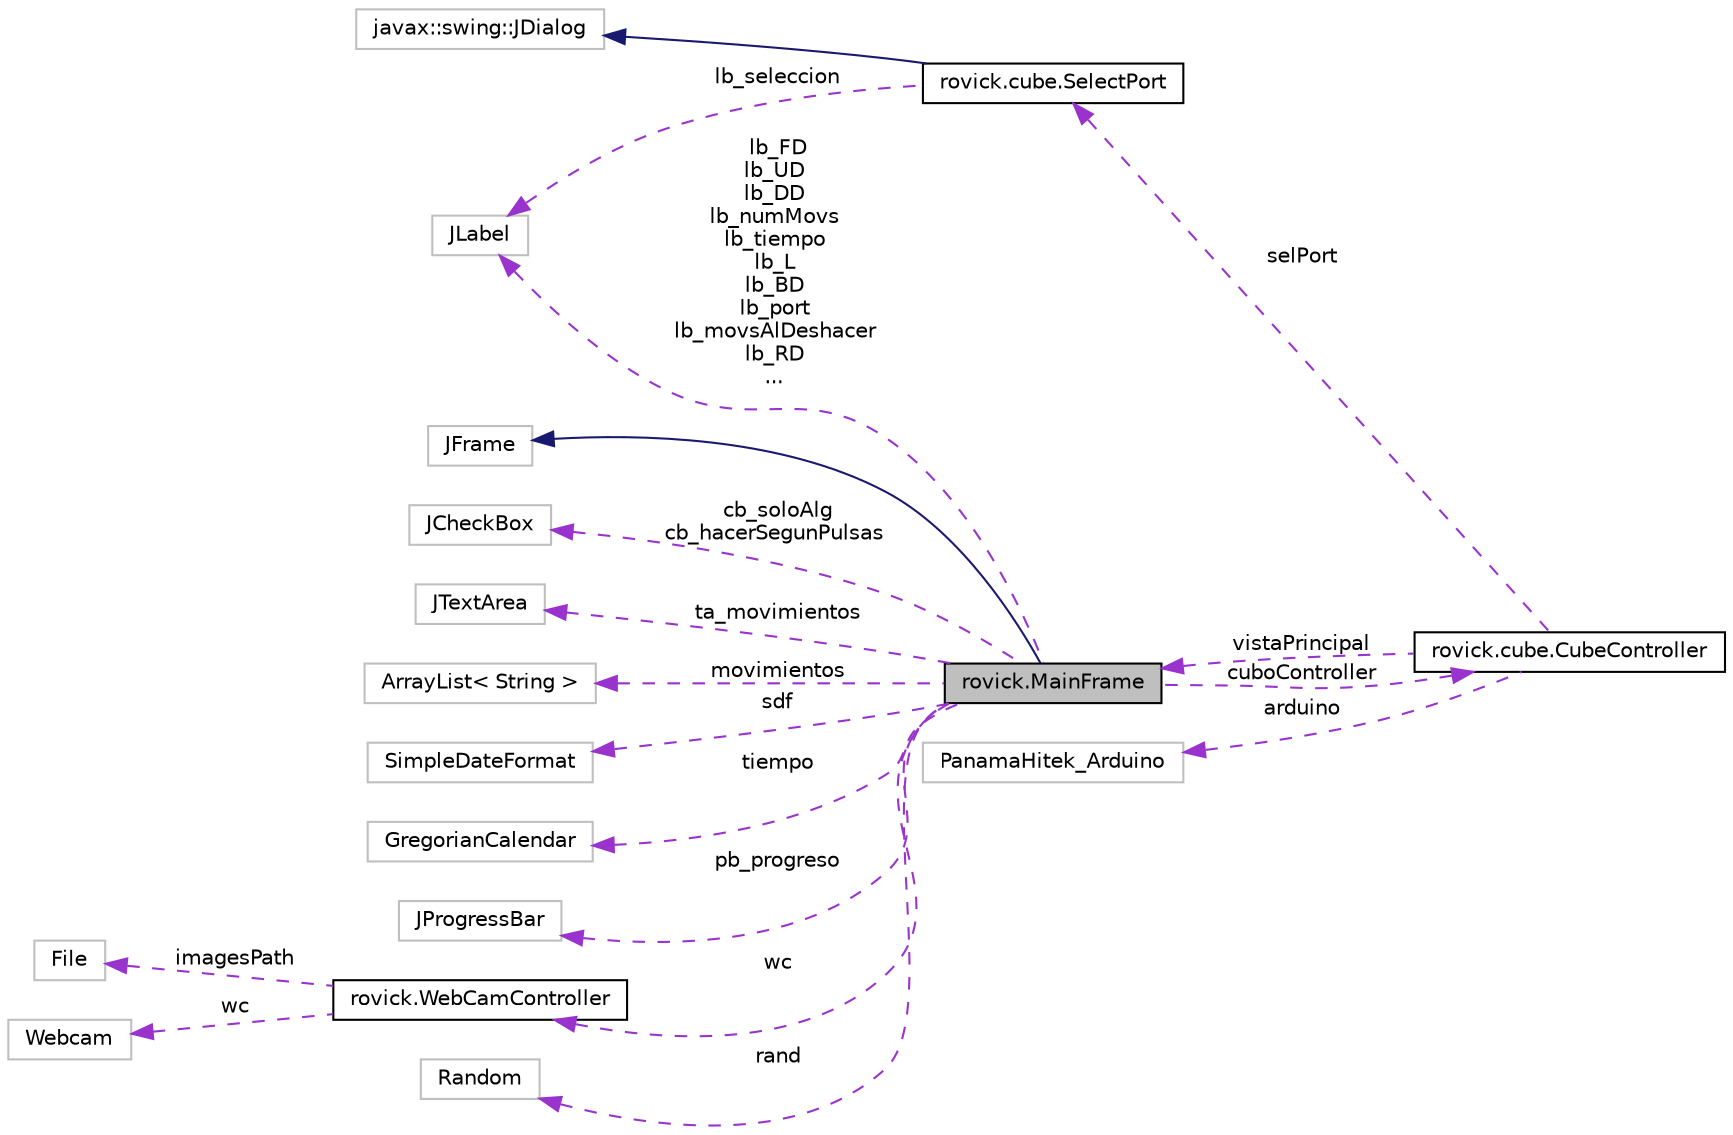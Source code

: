 digraph "rovick.MainFrame"
{
  edge [fontname="Helvetica",fontsize="10",labelfontname="Helvetica",labelfontsize="10"];
  node [fontname="Helvetica",fontsize="10",shape=record];
  rankdir="LR";
  Node2 [label="rovick.MainFrame",height=0.2,width=0.4,color="black", fillcolor="grey75", style="filled", fontcolor="black"];
  Node3 -> Node2 [dir="back",color="midnightblue",fontsize="10",style="solid",fontname="Helvetica"];
  Node3 [label="JFrame",height=0.2,width=0.4,color="grey75", fillcolor="white", style="filled"];
  Node4 -> Node2 [dir="back",color="darkorchid3",fontsize="10",style="dashed",label=" cb_soloAlg\ncb_hacerSegunPulsas" ,fontname="Helvetica"];
  Node4 [label="JCheckBox",height=0.2,width=0.4,color="grey75", fillcolor="white", style="filled"];
  Node5 -> Node2 [dir="back",color="darkorchid3",fontsize="10",style="dashed",label=" ta_movimientos" ,fontname="Helvetica"];
  Node5 [label="JTextArea",height=0.2,width=0.4,color="grey75", fillcolor="white", style="filled"];
  Node6 -> Node2 [dir="back",color="darkorchid3",fontsize="10",style="dashed",label=" cuboController" ,fontname="Helvetica"];
  Node6 [label="rovick.cube.CubeController",height=0.2,width=0.4,color="black", fillcolor="white", style="filled",URL="$classrovick_1_1cube_1_1_cube_controller.html",tooltip="Clase que se encarga de los movimientos del cubo de rubick. "];
  Node7 -> Node6 [dir="back",color="darkorchid3",fontsize="10",style="dashed",label=" selPort" ,fontname="Helvetica"];
  Node7 [label="rovick.cube.SelectPort",height=0.2,width=0.4,color="black", fillcolor="white", style="filled",URL="$classrovick_1_1cube_1_1_select_port.html",tooltip="Pequeña vista para seleccionar el puerto en el que está el arduino conectado. "];
  Node8 -> Node7 [dir="back",color="midnightblue",fontsize="10",style="solid",fontname="Helvetica"];
  Node8 [label="javax::swing::JDialog",height=0.2,width=0.4,color="grey75", fillcolor="white", style="filled"];
  Node9 -> Node7 [dir="back",color="darkorchid3",fontsize="10",style="dashed",label=" lb_seleccion" ,fontname="Helvetica"];
  Node9 [label="JLabel",height=0.2,width=0.4,color="grey75", fillcolor="white", style="filled"];
  Node2 -> Node6 [dir="back",color="darkorchid3",fontsize="10",style="dashed",label=" vistaPrincipal" ,fontname="Helvetica"];
  Node10 -> Node6 [dir="back",color="darkorchid3",fontsize="10",style="dashed",label=" arduino" ,fontname="Helvetica"];
  Node10 [label="PanamaHitek_Arduino",height=0.2,width=0.4,color="grey75", fillcolor="white", style="filled"];
  Node11 -> Node2 [dir="back",color="darkorchid3",fontsize="10",style="dashed",label=" movimientos" ,fontname="Helvetica"];
  Node11 [label="ArrayList\< String \>",height=0.2,width=0.4,color="grey75", fillcolor="white", style="filled"];
  Node12 -> Node2 [dir="back",color="darkorchid3",fontsize="10",style="dashed",label=" sdf" ,fontname="Helvetica"];
  Node12 [label="SimpleDateFormat",height=0.2,width=0.4,color="grey75", fillcolor="white", style="filled"];
  Node13 -> Node2 [dir="back",color="darkorchid3",fontsize="10",style="dashed",label=" tiempo" ,fontname="Helvetica"];
  Node13 [label="GregorianCalendar",height=0.2,width=0.4,color="grey75", fillcolor="white", style="filled"];
  Node9 -> Node2 [dir="back",color="darkorchid3",fontsize="10",style="dashed",label=" lb_FD\nlb_UD\nlb_DD\nlb_numMovs\nlb_tiempo\nlb_L\nlb_BD\nlb_port\nlb_movsAlDeshacer\nlb_RD\n..." ,fontname="Helvetica"];
  Node14 -> Node2 [dir="back",color="darkorchid3",fontsize="10",style="dashed",label=" pb_progreso" ,fontname="Helvetica"];
  Node14 [label="JProgressBar",height=0.2,width=0.4,color="grey75", fillcolor="white", style="filled"];
  Node15 -> Node2 [dir="back",color="darkorchid3",fontsize="10",style="dashed",label=" wc" ,fontname="Helvetica"];
  Node15 [label="rovick.WebCamController",height=0.2,width=0.4,color="black", fillcolor="white", style="filled",URL="$classrovick_1_1_web_cam_controller.html",tooltip="Clase encargada de el control de la Camara Web. "];
  Node16 -> Node15 [dir="back",color="darkorchid3",fontsize="10",style="dashed",label=" imagesPath" ,fontname="Helvetica"];
  Node16 [label="File",height=0.2,width=0.4,color="grey75", fillcolor="white", style="filled"];
  Node17 -> Node15 [dir="back",color="darkorchid3",fontsize="10",style="dashed",label=" wc" ,fontname="Helvetica"];
  Node17 [label="Webcam",height=0.2,width=0.4,color="grey75", fillcolor="white", style="filled"];
  Node18 -> Node2 [dir="back",color="darkorchid3",fontsize="10",style="dashed",label=" rand" ,fontname="Helvetica"];
  Node18 [label="Random",height=0.2,width=0.4,color="grey75", fillcolor="white", style="filled"];
}
